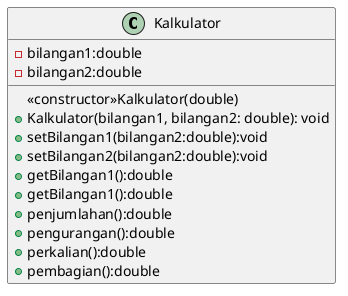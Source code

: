 @startuml
'https://plantuml.com/class-diagram
class Kalkulator{
-bilangan1:double
-bilangan2:double
<<constructor>>Kalkulator(double)
+Kalkulator(bilangan1, bilangan2: double): void
+setBilangan1(bilangan2:double):void
+setBilangan2(bilangan2:double):void
+getBilangan1():double
+getBilangan1():double
+penjumlahan():double
+pengurangan():double
+perkalian():double
+pembagian():double
}
@enduml
